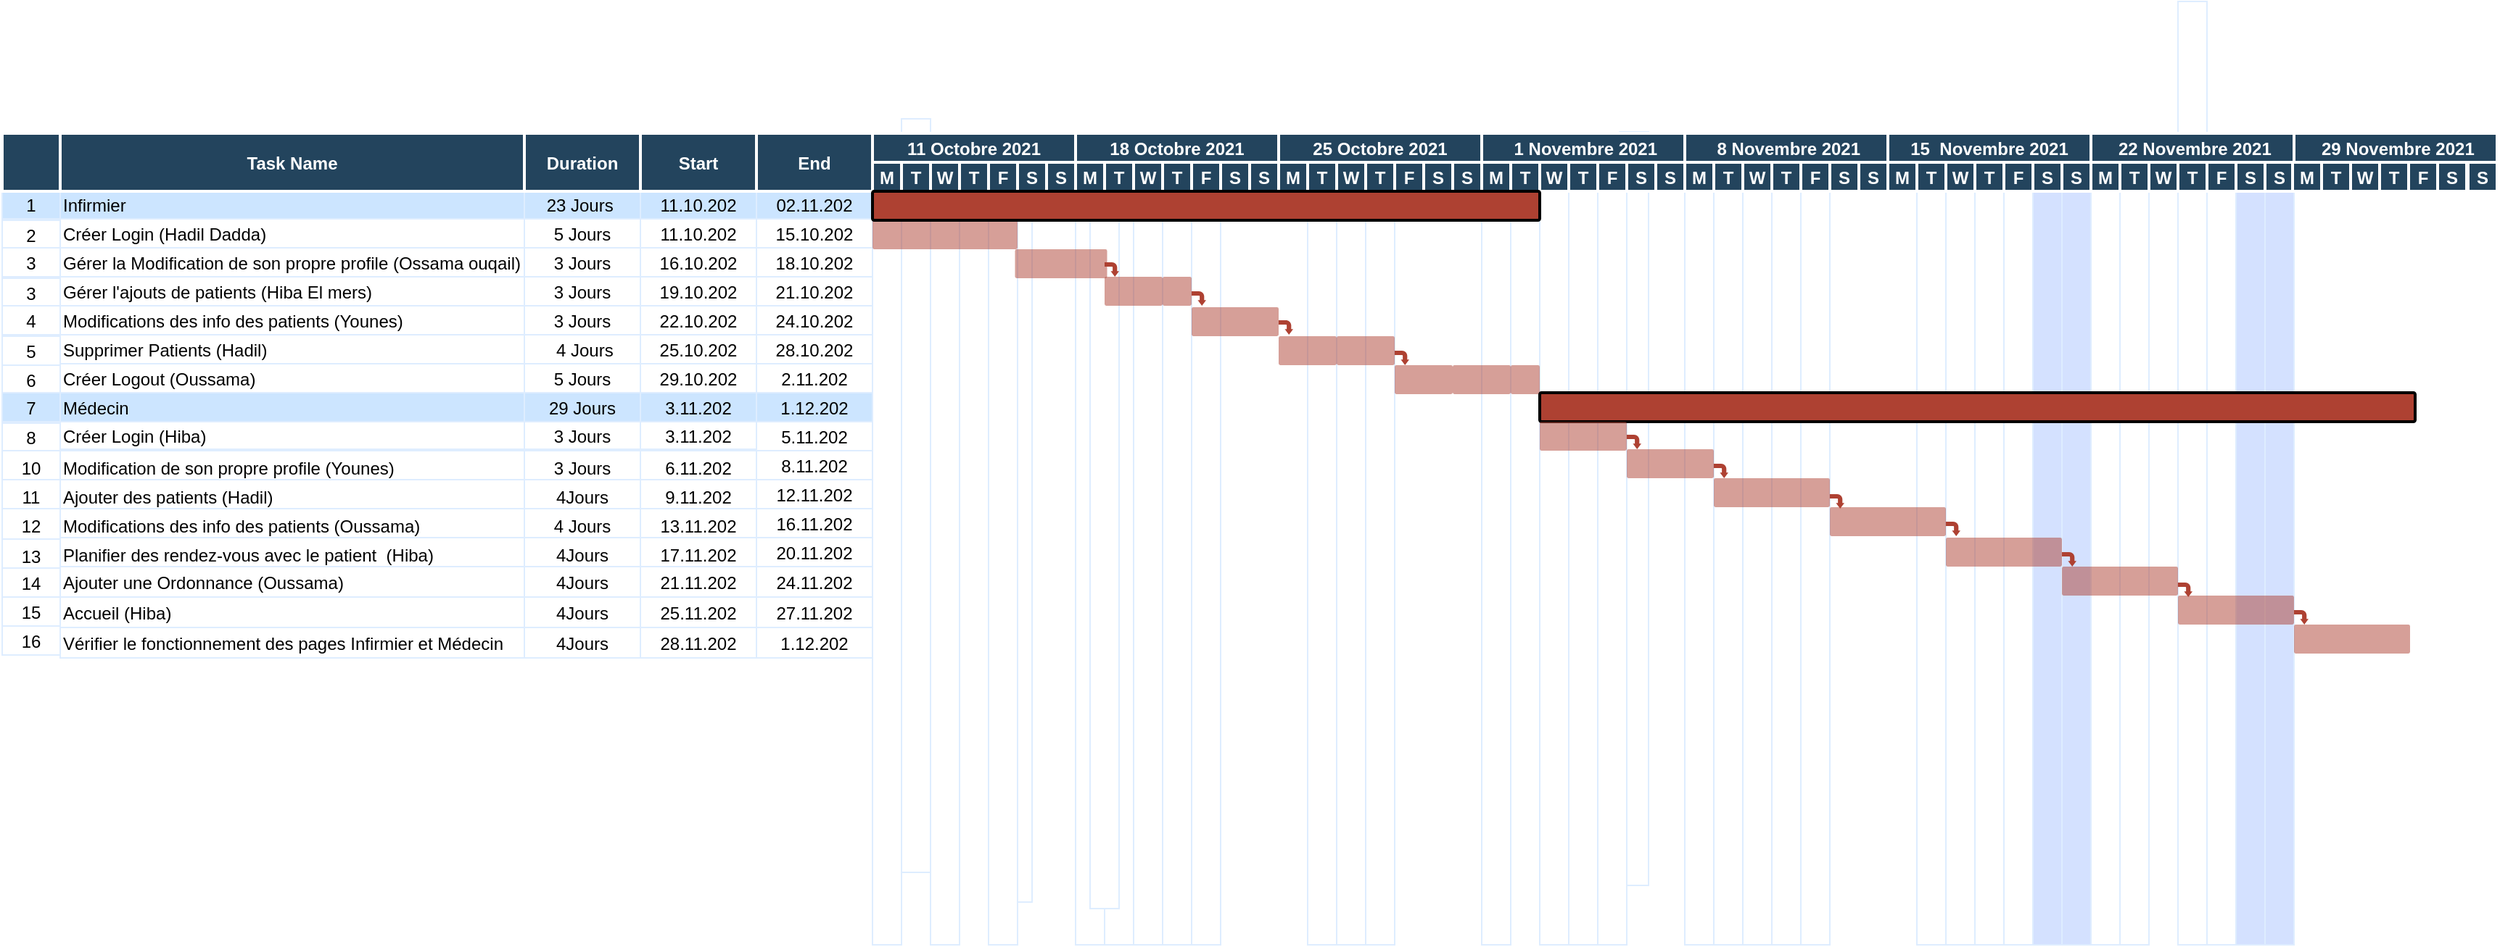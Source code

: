 <mxfile version="15.4.2" type="github">
  <diagram name="Page-1" id="8378b5f6-a2b2-b727-a746-972ab9d02e00">
    <mxGraphModel dx="716" dy="399" grid="1" gridSize="10" guides="1" tooltips="1" connect="0" arrows="1" fold="1" page="1" pageScale="1.5" pageWidth="1169" pageHeight="827" background="none" math="0" shadow="0">
      <root>
        <mxCell id="0" />
        <mxCell id="1" parent="0" />
        <mxCell id="68" value="" style="strokeColor=#DEEDFF" parent="1" vertex="1">
          <mxGeometry x="686.5" y="380.0" width="20" height="520" as="geometry" />
        </mxCell>
        <mxCell id="104" value="1" style="strokeColor=#DEEDFF;fillColor=#CCE5FF" parent="1" vertex="1">
          <mxGeometry x="86.5" y="379.0" width="40" height="20" as="geometry" />
        </mxCell>
        <mxCell id="105" value="Infirmier" style="align=left;strokeColor=#DEEDFF;fillColor=#CCE5FF" parent="1" vertex="1">
          <mxGeometry x="126.5" y="379.0" width="320.0" height="20.0" as="geometry" />
        </mxCell>
        <mxCell id="106" value="23 Jours " style="strokeColor=#DEEDFF;fillColor=#CCE5FF" parent="1" vertex="1">
          <mxGeometry x="446.5" y="379.0" width="80.0" height="20" as="geometry" />
        </mxCell>
        <mxCell id="107" value="11.10.202" style="strokeColor=#DEEDFF;fillColor=#CCE5FF" parent="1" vertex="1">
          <mxGeometry x="526.5" y="379.0" width="80.0" height="20" as="geometry" />
        </mxCell>
        <mxCell id="108" value="02.11.202" style="strokeColor=#DEEDFF;fillColor=#CCE5FF" parent="1" vertex="1">
          <mxGeometry x="606.5" y="379.0" width="80.0" height="20" as="geometry" />
        </mxCell>
        <mxCell id="109" value="2" style="strokeColor=#DEEDFF" parent="1" vertex="1">
          <mxGeometry x="86.5" y="400.0" width="40" height="20" as="geometry" />
        </mxCell>
        <mxCell id="110" value="Créer Login (Hadil Dadda)" style="align=left;strokeColor=#DEEDFF" parent="1" vertex="1">
          <mxGeometry x="126.5" y="399.0" width="320.0" height="20" as="geometry" />
        </mxCell>
        <mxCell id="111" value="5 Jours" style="strokeColor=#DEEDFF" parent="1" vertex="1">
          <mxGeometry x="446.5" y="399.0" width="80.0" height="20" as="geometry" />
        </mxCell>
        <mxCell id="112" value="11.10.202" style="strokeColor=#DEEDFF" parent="1" vertex="1">
          <mxGeometry x="526.5" y="399.0" width="80.0" height="20" as="geometry" />
        </mxCell>
        <mxCell id="113" value="15.10.202" style="strokeColor=#DEEDFF" parent="1" vertex="1">
          <mxGeometry x="606.5" y="399.0" width="80.0" height="20" as="geometry" />
        </mxCell>
        <mxCell id="114" value="3" style="strokeColor=#DEEDFF" parent="1" vertex="1">
          <mxGeometry x="86.5" y="419.0" width="40" height="20" as="geometry" />
        </mxCell>
        <mxCell id="115" value="Gérer la Modification de son propre profile (Ossama ouqail)" style="align=left;strokeColor=#DEEDFF" parent="1" vertex="1">
          <mxGeometry x="126.5" y="419.0" width="320.0" height="20" as="geometry" />
        </mxCell>
        <mxCell id="116" value="3 Jours" style="strokeColor=#DEEDFF" parent="1" vertex="1">
          <mxGeometry x="446.5" y="419.0" width="80.0" height="20" as="geometry" />
        </mxCell>
        <mxCell id="117" value="16.10.202" style="strokeColor=#DEEDFF" parent="1" vertex="1">
          <mxGeometry x="526.5" y="419.0" width="80.0" height="20" as="geometry" />
        </mxCell>
        <mxCell id="118" value="18.10.202" style="strokeColor=#DEEDFF" parent="1" vertex="1">
          <mxGeometry x="606.5" y="419.0" width="80.0" height="20" as="geometry" />
        </mxCell>
        <mxCell id="119" value="3" style="strokeColor=#DEEDFF" parent="1" vertex="1">
          <mxGeometry x="86.5" y="440.0" width="40" height="20" as="geometry" />
        </mxCell>
        <mxCell id="120" value="Gérer l&#39;ajouts de patients (Hiba El mers)" style="align=left;strokeColor=#DEEDFF" parent="1" vertex="1">
          <mxGeometry x="126.5" y="439.0" width="320" height="20" as="geometry" />
        </mxCell>
        <mxCell id="121" value="3 Jours" style="strokeColor=#DEEDFF" parent="1" vertex="1">
          <mxGeometry x="446.5" y="439.0" width="80.0" height="20" as="geometry" />
        </mxCell>
        <mxCell id="122" value="19.10.202" style="strokeColor=#DEEDFF" parent="1" vertex="1">
          <mxGeometry x="526.5" y="439.0" width="80.0" height="20" as="geometry" />
        </mxCell>
        <mxCell id="123" value="21.10.202" style="strokeColor=#DEEDFF" parent="1" vertex="1">
          <mxGeometry x="606.5" y="439.0" width="80.0" height="20" as="geometry" />
        </mxCell>
        <mxCell id="124" value="4" style="strokeColor=#DEEDFF" parent="1" vertex="1">
          <mxGeometry x="86.5" y="459.0" width="40" height="20" as="geometry" />
        </mxCell>
        <mxCell id="125" value="Modifications des info des patients (Younes)" style="align=left;strokeColor=#DEEDFF" parent="1" vertex="1">
          <mxGeometry x="126.5" y="459.0" width="320" height="20" as="geometry" />
        </mxCell>
        <mxCell id="126" value="3 Jours" style="strokeColor=#DEEDFF" parent="1" vertex="1">
          <mxGeometry x="446.5" y="459.0" width="80.0" height="20" as="geometry" />
        </mxCell>
        <mxCell id="127" value="22.10.202" style="strokeColor=#DEEDFF" parent="1" vertex="1">
          <mxGeometry x="526.5" y="459.0" width="80.0" height="20" as="geometry" />
        </mxCell>
        <mxCell id="128" value="24.10.202" style="strokeColor=#DEEDFF" parent="1" vertex="1">
          <mxGeometry x="606.5" y="459.0" width="80.0" height="20" as="geometry" />
        </mxCell>
        <mxCell id="129" value="5" style="strokeColor=#DEEDFF" parent="1" vertex="1">
          <mxGeometry x="86.5" y="480.0" width="40" height="20" as="geometry" />
        </mxCell>
        <mxCell id="130" value="Supprimer Patients (Hadil)" style="align=left;strokeColor=#DEEDFF" parent="1" vertex="1">
          <mxGeometry x="126.5" y="479.0" width="320.0" height="20" as="geometry" />
        </mxCell>
        <mxCell id="131" value=" 4 Jours" style="strokeColor=#DEEDFF" parent="1" vertex="1">
          <mxGeometry x="446.5" y="479.0" width="80.0" height="20" as="geometry" />
        </mxCell>
        <mxCell id="132" value="25.10.202" style="strokeColor=#DEEDFF" parent="1" vertex="1">
          <mxGeometry x="526.5" y="479.0" width="80.0" height="20" as="geometry" />
        </mxCell>
        <mxCell id="133" value="28.10.202" style="strokeColor=#DEEDFF" parent="1" vertex="1">
          <mxGeometry x="606.5" y="479.0" width="80.0" height="20" as="geometry" />
        </mxCell>
        <mxCell id="134" value="6" style="strokeColor=#DEEDFF;fillColor=#FFFFFF" parent="1" vertex="1">
          <mxGeometry x="86.5" y="500.0" width="40" height="20" as="geometry" />
        </mxCell>
        <mxCell id="135" value="Créer Logout (Oussama)" style="align=left;strokeColor=#DEEDFF;fillColor=#FFFFFF" parent="1" vertex="1">
          <mxGeometry x="126.5" y="499.0" width="320.0" height="20" as="geometry" />
        </mxCell>
        <mxCell id="136" value="5 Jours" style="strokeColor=#DEEDFF;fillColor=#FFFFFF" parent="1" vertex="1">
          <mxGeometry x="446.5" y="499.0" width="80.0" height="20" as="geometry" />
        </mxCell>
        <mxCell id="137" value="29.10.202" style="strokeColor=#DEEDFF;fillColor=#FFFFFF" parent="1" vertex="1">
          <mxGeometry x="526.5" y="499.0" width="80.0" height="20" as="geometry" />
        </mxCell>
        <mxCell id="138" value="2.11.202" style="strokeColor=#DEEDFF;fillColor=#FFFFFF" parent="1" vertex="1">
          <mxGeometry x="606.5" y="499.0" width="80.0" height="20" as="geometry" />
        </mxCell>
        <mxCell id="139" value="7" style="strokeColor=#DEEDFF;fillColor=#CCE5FF" parent="1" vertex="1">
          <mxGeometry x="86.5" y="519.0" width="40" height="20" as="geometry" />
        </mxCell>
        <mxCell id="140" value="Médecin" style="align=left;strokeColor=#DEEDFF;fillColor=#CCE5FF" parent="1" vertex="1">
          <mxGeometry x="126.5" y="519.0" width="320.0" height="20" as="geometry" />
        </mxCell>
        <mxCell id="141" value="29 Jours" style="strokeColor=#DEEDFF;fillColor=#CCE5FF" parent="1" vertex="1">
          <mxGeometry x="446.5" y="519.0" width="80.0" height="20" as="geometry" />
        </mxCell>
        <mxCell id="142" value="3.11.202" style="strokeColor=#DEEDFF;fillColor=#CCE5FF" parent="1" vertex="1">
          <mxGeometry x="526.5" y="519.0" width="80.0" height="20" as="geometry" />
        </mxCell>
        <mxCell id="143" value="1.12.202" style="strokeColor=#DEEDFF;fillColor=#CCE5FF" parent="1" vertex="1">
          <mxGeometry x="606.5" y="519.0" width="80.0" height="20" as="geometry" />
        </mxCell>
        <mxCell id="144" value="8" style="strokeColor=#DEEDFF" parent="1" vertex="1">
          <mxGeometry x="86.5" y="540.0" width="40" height="19" as="geometry" />
        </mxCell>
        <mxCell id="145" value="Créer Login (Hiba)" style="align=left;strokeColor=#DEEDFF" parent="1" vertex="1">
          <mxGeometry x="126.5" y="539.0" width="320.0" height="19" as="geometry" />
        </mxCell>
        <mxCell id="146" value="3 Jours" style="strokeColor=#DEEDFF" parent="1" vertex="1">
          <mxGeometry x="446.5" y="539.0" width="80.0" height="19" as="geometry" />
        </mxCell>
        <mxCell id="147" value="3.11.202" style="strokeColor=#DEEDFF" parent="1" vertex="1">
          <mxGeometry x="526.5" y="539.0" width="80.0" height="19" as="geometry" />
        </mxCell>
        <mxCell id="148" value="5.11.202" style="strokeColor=#DEEDFF" parent="1" vertex="1">
          <mxGeometry x="606.5" y="539.0" width="80.0" height="20" as="geometry" />
        </mxCell>
        <mxCell id="149" value="10" style="strokeColor=#DEEDFF" parent="1" vertex="1">
          <mxGeometry x="86.5" y="559.0" width="40" height="23" as="geometry" />
        </mxCell>
        <mxCell id="AkE1Vkg9ae5tr5apMV0c-279" value="" style="edgeStyle=orthogonalEdgeStyle;rounded=0;orthogonalLoop=1;jettySize=auto;html=1;" parent="1" source="150" target="159" edge="1">
          <mxGeometry relative="1" as="geometry" />
        </mxCell>
        <mxCell id="150" value="Modification de son propre profile (Younes)" style="align=left;strokeColor=#DEEDFF" parent="1" vertex="1">
          <mxGeometry x="126.5" y="559.0" width="320.0" height="23" as="geometry" />
        </mxCell>
        <mxCell id="151" value="3 Jours" style="strokeColor=#DEEDFF" parent="1" vertex="1">
          <mxGeometry x="446.5" y="559.0" width="80.0" height="23" as="geometry" />
        </mxCell>
        <mxCell id="152" value="6.11.202" style="strokeColor=#DEEDFF" parent="1" vertex="1">
          <mxGeometry x="526.5" y="559.0" width="80.0" height="23" as="geometry" />
        </mxCell>
        <mxCell id="153" value="8.11.202" style="strokeColor=#DEEDFF" parent="1" vertex="1">
          <mxGeometry x="606.5" y="559.0" width="80.0" height="20" as="geometry" />
        </mxCell>
        <mxCell id="154" value="11" style="strokeColor=#DEEDFF" parent="1" vertex="1">
          <mxGeometry x="86.5" y="579.0" width="40" height="23" as="geometry" />
        </mxCell>
        <mxCell id="155" value="Ajouter des patients (Hadil)" style="align=left;strokeColor=#DEEDFF" parent="1" vertex="1">
          <mxGeometry x="126.5" y="579.0" width="320.0" height="23" as="geometry" />
        </mxCell>
        <mxCell id="156" value="4Jours" style="strokeColor=#DEEDFF" parent="1" vertex="1">
          <mxGeometry x="446.5" y="579.0" width="80.0" height="23" as="geometry" />
        </mxCell>
        <mxCell id="157" value="9.11.202" style="strokeColor=#DEEDFF" parent="1" vertex="1">
          <mxGeometry x="526.5" y="579.0" width="80.0" height="23" as="geometry" />
        </mxCell>
        <mxCell id="158" value="12.11.202" style="strokeColor=#DEEDFF" parent="1" vertex="1">
          <mxGeometry x="606.5" y="579.0" width="80.0" height="20" as="geometry" />
        </mxCell>
        <mxCell id="159" value="12" style="strokeColor=#DEEDFF" parent="1" vertex="1">
          <mxGeometry x="86.5" y="599.0" width="40" height="23" as="geometry" />
        </mxCell>
        <mxCell id="160" value="Modifications des info des patients (Oussama)" style="align=left;strokeColor=#DEEDFF" parent="1" vertex="1">
          <mxGeometry x="126.5" y="599.0" width="320.0" height="23" as="geometry" />
        </mxCell>
        <mxCell id="161" value="4 Jours" style="strokeColor=#DEEDFF" parent="1" vertex="1">
          <mxGeometry x="446.5" y="599.0" width="80.0" height="23" as="geometry" />
        </mxCell>
        <mxCell id="162" value="13.11.202" style="strokeColor=#DEEDFF" parent="1" vertex="1">
          <mxGeometry x="526.5" y="599.0" width="80.0" height="23" as="geometry" />
        </mxCell>
        <mxCell id="163" value="16.11.202" style="strokeColor=#DEEDFF" parent="1" vertex="1">
          <mxGeometry x="606.5" y="599.0" width="80.0" height="20" as="geometry" />
        </mxCell>
        <mxCell id="164" value="13" style="strokeColor=#DEEDFF" parent="1" vertex="1">
          <mxGeometry x="86.5" y="620.0" width="40" height="23" as="geometry" />
        </mxCell>
        <mxCell id="165" value="Planifier des rendez-vous avec le patient  (Hiba)" style="align=left;strokeColor=#DEEDFF" parent="1" vertex="1">
          <mxGeometry x="126.5" y="619.0" width="320.0" height="23" as="geometry" />
        </mxCell>
        <mxCell id="166" value="4Jours" style="strokeColor=#DEEDFF" parent="1" vertex="1">
          <mxGeometry x="446.5" y="619.0" width="80.0" height="23" as="geometry" />
        </mxCell>
        <mxCell id="167" value="17.11.202" style="strokeColor=#DEEDFF" parent="1" vertex="1">
          <mxGeometry x="526.5" y="619.0" width="80.0" height="23" as="geometry" />
        </mxCell>
        <mxCell id="168" value="20.11.202" style="strokeColor=#DEEDFF" parent="1" vertex="1">
          <mxGeometry x="606.5" y="619.0" width="80.0" height="20" as="geometry" />
        </mxCell>
        <mxCell id="169" value="14" style="strokeColor=#DEEDFF" parent="1" vertex="1">
          <mxGeometry x="86.5" y="640" width="40" height="20" as="geometry" />
        </mxCell>
        <mxCell id="170" value="Ajouter une Ordonnance (Oussama)" style="align=left;strokeColor=#DEEDFF" parent="1" vertex="1">
          <mxGeometry x="126.5" y="639" width="320" height="21" as="geometry" />
        </mxCell>
        <mxCell id="171" value="4Jours" style="strokeColor=#DEEDFF" parent="1" vertex="1">
          <mxGeometry x="446.5" y="639" width="80" height="21" as="geometry" />
        </mxCell>
        <mxCell id="172" value="21.11.202" style="strokeColor=#DEEDFF" parent="1" vertex="1">
          <mxGeometry x="526.5" y="639" width="80" height="21" as="geometry" />
        </mxCell>
        <mxCell id="173" value="24.11.202" style="strokeColor=#DEEDFF" parent="1" vertex="1">
          <mxGeometry x="606.5" y="639" width="80" height="21" as="geometry" />
        </mxCell>
        <mxCell id="194" value="" style="strokeColor=#DEEDFF" parent="1" vertex="1">
          <mxGeometry x="706.5" y="330.0" width="20" height="520" as="geometry" />
        </mxCell>
        <mxCell id="195" value="" style="strokeColor=#DEEDFF" parent="1" vertex="1">
          <mxGeometry x="726.5" y="380.0" width="20" height="520" as="geometry" />
        </mxCell>
        <mxCell id="196" value="" style="strokeColor=#DEEDFF" parent="1" vertex="1">
          <mxGeometry x="776.5" y="350.5" width="20" height="520" as="geometry" />
        </mxCell>
        <mxCell id="197" value="" style="strokeColor=#DEEDFF" parent="1" vertex="1">
          <mxGeometry x="766.5" y="380.0" width="20" height="520" as="geometry" />
        </mxCell>
        <mxCell id="199" value="" style="strokeColor=#DEEDFF;fillColor=#D4E1FF" parent="1" vertex="1">
          <mxGeometry x="826.5" y="375.0" width="20" height="520" as="geometry" />
        </mxCell>
        <mxCell id="200" value="" style="strokeColor=#DEEDFF" parent="1" vertex="1">
          <mxGeometry x="826.5" y="380.0" width="20" height="520" as="geometry" />
        </mxCell>
        <mxCell id="201" value="" style="strokeColor=#DEEDFF" parent="1" vertex="1">
          <mxGeometry x="846.5" y="380.0" width="20" height="520" as="geometry" />
        </mxCell>
        <mxCell id="202" value="" style="strokeColor=#DEEDFF" parent="1" vertex="1">
          <mxGeometry x="866.5" y="380.0" width="20" height="520" as="geometry" />
        </mxCell>
        <mxCell id="203" value="" style="strokeColor=#DEEDFF" parent="1" vertex="1">
          <mxGeometry x="886.5" y="380.0" width="20" height="520" as="geometry" />
        </mxCell>
        <mxCell id="204" value="" style="strokeColor=#DEEDFF" parent="1" vertex="1">
          <mxGeometry x="906.5" y="380.0" width="20" height="520" as="geometry" />
        </mxCell>
        <mxCell id="207" value="" style="strokeColor=#DEEDFF" parent="1" vertex="1">
          <mxGeometry x="836.5" y="355.0" width="20" height="520" as="geometry" />
        </mxCell>
        <mxCell id="208" value="" style="strokeColor=#DEEDFF" parent="1" vertex="1">
          <mxGeometry x="986.5" y="380.0" width="20" height="520" as="geometry" />
        </mxCell>
        <mxCell id="209" value="" style="strokeColor=#DEEDFF" parent="1" vertex="1">
          <mxGeometry x="1006.5" y="380.0" width="20" height="520" as="geometry" />
        </mxCell>
        <mxCell id="210" value="" style="strokeColor=#DEEDFF" parent="1" vertex="1">
          <mxGeometry x="1026.5" y="380.0" width="20" height="520" as="geometry" />
        </mxCell>
        <mxCell id="214" value="" style="strokeColor=#DEEDFF" parent="1" vertex="1">
          <mxGeometry x="1106.5" y="380.0" width="20" height="520" as="geometry" />
        </mxCell>
        <mxCell id="215" value="" style="strokeColor=#DEEDFF" parent="1" vertex="1">
          <mxGeometry x="1201.5" y="339.0" width="20" height="520" as="geometry" />
        </mxCell>
        <mxCell id="216" value="" style="strokeColor=#DEEDFF" parent="1" vertex="1">
          <mxGeometry x="1146.5" y="380.0" width="20" height="520" as="geometry" />
        </mxCell>
        <mxCell id="217" value="" style="strokeColor=#DEEDFF" parent="1" vertex="1">
          <mxGeometry x="1166.5" y="380.0" width="20" height="520" as="geometry" />
        </mxCell>
        <mxCell id="218" value="" style="strokeColor=#DEEDFF" parent="1" vertex="1">
          <mxGeometry x="1186.5" y="380.0" width="20" height="520" as="geometry" />
        </mxCell>
        <mxCell id="221" value="" style="strokeColor=#DEEDFF" parent="1" vertex="1">
          <mxGeometry x="1246.5" y="380.0" width="20" height="520" as="geometry" />
        </mxCell>
        <mxCell id="222" value="" style="strokeColor=#DEEDFF" parent="1" vertex="1">
          <mxGeometry x="1266.5" y="380.0" width="20" height="520" as="geometry" />
        </mxCell>
        <mxCell id="223" value="" style="strokeColor=#DEEDFF" parent="1" vertex="1">
          <mxGeometry x="1286.5" y="380.0" width="20" height="520" as="geometry" />
        </mxCell>
        <mxCell id="224" value="" style="strokeColor=#DEEDFF" parent="1" vertex="1">
          <mxGeometry x="1306.5" y="380.0" width="20" height="520" as="geometry" />
        </mxCell>
        <mxCell id="225" value="" style="strokeColor=#DEEDFF" parent="1" vertex="1">
          <mxGeometry x="1326.5" y="380.0" width="20" height="520" as="geometry" />
        </mxCell>
        <mxCell id="229" value="" style="strokeColor=#DEEDFF" parent="1" vertex="1">
          <mxGeometry x="1406.5" y="380.0" width="20" height="520" as="geometry" />
        </mxCell>
        <mxCell id="230" value="" style="strokeColor=#DEEDFF" parent="1" vertex="1">
          <mxGeometry x="1426.5" y="380.0" width="20" height="520" as="geometry" />
        </mxCell>
        <mxCell id="231" value="" style="strokeColor=#DEEDFF" parent="1" vertex="1">
          <mxGeometry x="1446.5" y="380.0" width="20" height="520" as="geometry" />
        </mxCell>
        <mxCell id="232" value="" style="strokeColor=#DEEDFF" parent="1" vertex="1">
          <mxGeometry x="1466.5" y="380.0" width="20" height="520" as="geometry" />
        </mxCell>
        <mxCell id="233" value="" style="strokeColor=#DEEDFF;fillColor=#D4E1FF" parent="1" vertex="1">
          <mxGeometry x="1486.5" y="380.0" width="20" height="520" as="geometry" />
        </mxCell>
        <mxCell id="234" value="" style="strokeColor=#DEEDFF;fillColor=#D4E1FF" parent="1" vertex="1">
          <mxGeometry x="1506.5" y="380.0" width="20" height="520" as="geometry" />
        </mxCell>
        <mxCell id="235" value="" style="strokeColor=#DEEDFF" parent="1" vertex="1">
          <mxGeometry x="1526.5" y="380.0" width="20" height="520" as="geometry" />
        </mxCell>
        <mxCell id="236" value="" style="strokeColor=#DEEDFF" parent="1" vertex="1">
          <mxGeometry x="1546.5" y="380.0" width="20" height="520" as="geometry" />
        </mxCell>
        <mxCell id="237" value="" style="strokeColor=#DEEDFF" parent="1" vertex="1">
          <mxGeometry x="1586.5" y="249.0" width="20" height="520" as="geometry" />
        </mxCell>
        <mxCell id="238" value="" style="strokeColor=#DEEDFF" parent="1" vertex="1">
          <mxGeometry x="1586.5" y="380.0" width="20" height="520" as="geometry" />
        </mxCell>
        <mxCell id="239" value="" style="strokeColor=#DEEDFF" parent="1" vertex="1">
          <mxGeometry x="1606.5" y="380.0" width="20" height="520" as="geometry" />
        </mxCell>
        <mxCell id="240" value="" style="strokeColor=#DEEDFF;fillColor=#D4E1FF" parent="1" vertex="1">
          <mxGeometry x="1626.5" y="380.0" width="20" height="520" as="geometry" />
        </mxCell>
        <mxCell id="241" value="" style="strokeColor=#DEEDFF;fillColor=#D4E1FF" parent="1" vertex="1">
          <mxGeometry x="1646.5" y="380.0" width="20" height="520" as="geometry" />
        </mxCell>
        <mxCell id="2" value="Task Name" style="fillColor=#23445D;strokeColor=#FFFFFF;strokeWidth=2;fontColor=#FFFFFF;fontStyle=1" parent="1" vertex="1">
          <mxGeometry x="126.5" y="340" width="320" height="40" as="geometry" />
        </mxCell>
        <mxCell id="3" value="" style="fillColor=#23445D;strokeColor=#FFFFFF;strokeWidth=2;fontColor=#FFFFFF;fontStyle=1" parent="1" vertex="1">
          <mxGeometry x="86.5" y="340" width="40" height="40" as="geometry" />
        </mxCell>
        <mxCell id="5" value="M" style="fillColor=#23445D;strokeColor=#FFFFFF;strokeWidth=2;fontColor=#FFFFFF;fontStyle=1" parent="1" vertex="1">
          <mxGeometry x="686.5" y="360.0" width="20" height="20" as="geometry" />
        </mxCell>
        <mxCell id="6" value="T" style="fillColor=#23445D;strokeColor=#FFFFFF;strokeWidth=2;fontColor=#FFFFFF;fontStyle=1" parent="1" vertex="1">
          <mxGeometry x="706.5" y="360.0" width="20" height="20" as="geometry" />
        </mxCell>
        <mxCell id="7" value="W" style="fillColor=#23445D;strokeColor=#FFFFFF;strokeWidth=2;fontColor=#FFFFFF;fontStyle=1" parent="1" vertex="1">
          <mxGeometry x="726.5" y="360.0" width="20" height="20" as="geometry" />
        </mxCell>
        <mxCell id="8" value="T" style="fillColor=#23445D;strokeColor=#FFFFFF;strokeWidth=2;fontColor=#FFFFFF;fontStyle=1" parent="1" vertex="1">
          <mxGeometry x="746.5" y="360.0" width="20" height="20" as="geometry" />
        </mxCell>
        <mxCell id="9" value="F" style="fillColor=#23445D;strokeColor=#FFFFFF;strokeWidth=2;fontColor=#FFFFFF;fontStyle=1" parent="1" vertex="1">
          <mxGeometry x="766.5" y="360.0" width="20" height="20" as="geometry" />
        </mxCell>
        <mxCell id="10" value="S" style="fillColor=#23445D;strokeColor=#FFFFFF;strokeWidth=2;fontColor=#FFFFFF;fontStyle=1" parent="1" vertex="1">
          <mxGeometry x="786.5" y="360.0" width="20" height="20" as="geometry" />
        </mxCell>
        <mxCell id="11" value="S" style="fillColor=#23445D;strokeColor=#FFFFFF;strokeWidth=2;fontColor=#FFFFFF;fontStyle=1" parent="1" vertex="1">
          <mxGeometry x="806.5" y="360.0" width="20" height="20" as="geometry" />
        </mxCell>
        <mxCell id="12" value="Duration" style="fillColor=#23445D;strokeColor=#FFFFFF;strokeWidth=2;fontColor=#FFFFFF;fontStyle=1" parent="1" vertex="1">
          <mxGeometry x="446.5" y="340.0" width="80.0" height="40.0" as="geometry" />
        </mxCell>
        <mxCell id="13" value="Start" style="fillColor=#23445D;strokeColor=#FFFFFF;strokeWidth=2;fontColor=#FFFFFF;fontStyle=1" parent="1" vertex="1">
          <mxGeometry x="526.5" y="340.0" width="80.0" height="40.0" as="geometry" />
        </mxCell>
        <mxCell id="14" value="End" style="fillColor=#23445D;strokeColor=#FFFFFF;strokeWidth=2;fontColor=#FFFFFF;fontStyle=1" parent="1" vertex="1">
          <mxGeometry x="606.5" y="340.0" width="80.0" height="40.0" as="geometry" />
        </mxCell>
        <mxCell id="16" value="M" style="fillColor=#23445D;strokeColor=#FFFFFF;strokeWidth=2;fontColor=#FFFFFF;fontStyle=1" parent="1" vertex="1">
          <mxGeometry x="826.5" y="360.0" width="20" height="20" as="geometry" />
        </mxCell>
        <mxCell id="17" value="T" style="fillColor=#23445D;strokeColor=#FFFFFF;strokeWidth=2;fontColor=#FFFFFF;fontStyle=1" parent="1" vertex="1">
          <mxGeometry x="846.5" y="360.0" width="20" height="20" as="geometry" />
        </mxCell>
        <mxCell id="18" value="W" style="fillColor=#23445D;strokeColor=#FFFFFF;strokeWidth=2;fontColor=#FFFFFF;fontStyle=1" parent="1" vertex="1">
          <mxGeometry x="866.5" y="360.0" width="20" height="20" as="geometry" />
        </mxCell>
        <mxCell id="19" value="T" style="fillColor=#23445D;strokeColor=#FFFFFF;strokeWidth=2;fontColor=#FFFFFF;fontStyle=1" parent="1" vertex="1">
          <mxGeometry x="886.5" y="360.0" width="20" height="20" as="geometry" />
        </mxCell>
        <mxCell id="20" value="F" style="fillColor=#23445D;strokeColor=#FFFFFF;strokeWidth=2;fontColor=#FFFFFF;fontStyle=1" parent="1" vertex="1">
          <mxGeometry x="906.5" y="360.0" width="20" height="20" as="geometry" />
        </mxCell>
        <mxCell id="21" value="S" style="fillColor=#23445D;strokeColor=#FFFFFF;strokeWidth=2;fontColor=#FFFFFF;fontStyle=1" parent="1" vertex="1">
          <mxGeometry x="926.5" y="360.0" width="20" height="20" as="geometry" />
        </mxCell>
        <mxCell id="22" value="S" style="fillColor=#23445D;strokeColor=#FFFFFF;strokeWidth=2;fontColor=#FFFFFF;fontStyle=1" parent="1" vertex="1">
          <mxGeometry x="946.5" y="360.0" width="20" height="20" as="geometry" />
        </mxCell>
        <mxCell id="23" value="11 Octobre 2021" style="fillColor=#23445D;strokeColor=#FFFFFF;strokeWidth=2;fontColor=#FFFFFF;fontStyle=1" parent="1" vertex="1">
          <mxGeometry x="686.5" y="340.0" width="140" height="20" as="geometry" />
        </mxCell>
        <mxCell id="24" value="M" style="fillColor=#23445D;strokeColor=#FFFFFF;strokeWidth=2;fontColor=#FFFFFF;fontStyle=1" parent="1" vertex="1">
          <mxGeometry x="966.5" y="360.0" width="20" height="20" as="geometry" />
        </mxCell>
        <mxCell id="25" value="T" style="fillColor=#23445D;strokeColor=#FFFFFF;strokeWidth=2;fontColor=#FFFFFF;fontStyle=1" parent="1" vertex="1">
          <mxGeometry x="986.5" y="360.0" width="20" height="20" as="geometry" />
        </mxCell>
        <mxCell id="26" value="W" style="fillColor=#23445D;strokeColor=#FFFFFF;strokeWidth=2;fontColor=#FFFFFF;fontStyle=1" parent="1" vertex="1">
          <mxGeometry x="1006.5" y="360.0" width="20" height="20" as="geometry" />
        </mxCell>
        <mxCell id="27" value="T" style="fillColor=#23445D;strokeColor=#FFFFFF;strokeWidth=2;fontColor=#FFFFFF;fontStyle=1" parent="1" vertex="1">
          <mxGeometry x="1026.5" y="360.0" width="20" height="20" as="geometry" />
        </mxCell>
        <mxCell id="28" value="F" style="fillColor=#23445D;strokeColor=#FFFFFF;strokeWidth=2;fontColor=#FFFFFF;fontStyle=1" parent="1" vertex="1">
          <mxGeometry x="1046.5" y="360.0" width="20" height="20" as="geometry" />
        </mxCell>
        <mxCell id="29" value="S" style="fillColor=#23445D;strokeColor=#FFFFFF;strokeWidth=2;fontColor=#FFFFFF;fontStyle=1" parent="1" vertex="1">
          <mxGeometry x="1066.5" y="360.0" width="20" height="20" as="geometry" />
        </mxCell>
        <mxCell id="30" value="S" style="fillColor=#23445D;strokeColor=#FFFFFF;strokeWidth=2;fontColor=#FFFFFF;fontStyle=1" parent="1" vertex="1">
          <mxGeometry x="1086.5" y="360.0" width="20" height="20" as="geometry" />
        </mxCell>
        <mxCell id="31" value="18 Octobre 2021" style="fillColor=#23445D;strokeColor=#FFFFFF;strokeWidth=2;fontColor=#FFFFFF;fontStyle=1" parent="1" vertex="1">
          <mxGeometry x="826.5" y="340.0" width="140" height="20" as="geometry" />
        </mxCell>
        <mxCell id="32" value="M" style="fillColor=#23445D;strokeColor=#FFFFFF;strokeWidth=2;fontColor=#FFFFFF;fontStyle=1" parent="1" vertex="1">
          <mxGeometry x="1106.5" y="360.0" width="20" height="20" as="geometry" />
        </mxCell>
        <mxCell id="33" value="T" style="fillColor=#23445D;strokeColor=#FFFFFF;strokeWidth=2;fontColor=#FFFFFF;fontStyle=1" parent="1" vertex="1">
          <mxGeometry x="1126.5" y="360.0" width="20" height="20" as="geometry" />
        </mxCell>
        <mxCell id="34" value="W" style="fillColor=#23445D;strokeColor=#FFFFFF;strokeWidth=2;fontColor=#FFFFFF;fontStyle=1" parent="1" vertex="1">
          <mxGeometry x="1146.5" y="360.0" width="20" height="20" as="geometry" />
        </mxCell>
        <mxCell id="35" value="T" style="fillColor=#23445D;strokeColor=#FFFFFF;strokeWidth=2;fontColor=#FFFFFF;fontStyle=1" parent="1" vertex="1">
          <mxGeometry x="1166.5" y="360.0" width="20" height="20" as="geometry" />
        </mxCell>
        <mxCell id="36" value="F" style="fillColor=#23445D;strokeColor=#FFFFFF;strokeWidth=2;fontColor=#FFFFFF;fontStyle=1" parent="1" vertex="1">
          <mxGeometry x="1186.5" y="360" width="20" height="20" as="geometry" />
        </mxCell>
        <mxCell id="37" value="S" style="fillColor=#23445D;strokeColor=#FFFFFF;strokeWidth=2;fontColor=#FFFFFF;fontStyle=1" parent="1" vertex="1">
          <mxGeometry x="1206.5" y="360" width="20" height="20" as="geometry" />
        </mxCell>
        <mxCell id="38" value="S" style="fillColor=#23445D;strokeColor=#FFFFFF;strokeWidth=2;fontColor=#FFFFFF;fontStyle=1" parent="1" vertex="1">
          <mxGeometry x="1226.5" y="360" width="20" height="20" as="geometry" />
        </mxCell>
        <mxCell id="39" value="25 Octobre 2021" style="fillColor=#23445D;strokeColor=#FFFFFF;strokeWidth=2;fontColor=#FFFFFF;fontStyle=1" parent="1" vertex="1">
          <mxGeometry x="966.5" y="340.0" width="140" height="20" as="geometry" />
        </mxCell>
        <mxCell id="40" value="M" style="fillColor=#23445D;strokeColor=#FFFFFF;strokeWidth=2;fontColor=#FFFFFF;fontStyle=1" parent="1" vertex="1">
          <mxGeometry x="1246.5" y="360.0" width="20" height="20" as="geometry" />
        </mxCell>
        <mxCell id="41" value="T" style="fillColor=#23445D;strokeColor=#FFFFFF;strokeWidth=2;fontColor=#FFFFFF;fontStyle=1" parent="1" vertex="1">
          <mxGeometry x="1266.5" y="360.0" width="20" height="20" as="geometry" />
        </mxCell>
        <mxCell id="42" value="W" style="fillColor=#23445D;strokeColor=#FFFFFF;strokeWidth=2;fontColor=#FFFFFF;fontStyle=1" parent="1" vertex="1">
          <mxGeometry x="1286.5" y="360.0" width="20" height="20" as="geometry" />
        </mxCell>
        <mxCell id="43" value="T" style="fillColor=#23445D;strokeColor=#FFFFFF;strokeWidth=2;fontColor=#FFFFFF;fontStyle=1" parent="1" vertex="1">
          <mxGeometry x="1306.5" y="360.0" width="20" height="20" as="geometry" />
        </mxCell>
        <mxCell id="44" value="F" style="fillColor=#23445D;strokeColor=#FFFFFF;strokeWidth=2;fontColor=#FFFFFF;fontStyle=1" parent="1" vertex="1">
          <mxGeometry x="1326.5" y="360" width="20" height="20" as="geometry" />
        </mxCell>
        <mxCell id="45" value="S" style="fillColor=#23445D;strokeColor=#FFFFFF;strokeWidth=2;fontColor=#FFFFFF;fontStyle=1;movable=0;resizable=0;rotatable=0;deletable=0;editable=0;connectable=0;" parent="1" vertex="1">
          <mxGeometry x="1346.5" y="360" width="20" height="20" as="geometry" />
        </mxCell>
        <mxCell id="46" value="S" style="fillColor=#23445D;strokeColor=#FFFFFF;strokeWidth=2;fontColor=#FFFFFF;fontStyle=1" parent="1" vertex="1">
          <mxGeometry x="1366.5" y="360" width="20" height="20" as="geometry" />
        </mxCell>
        <mxCell id="47" value=" 1 Novembre 2021" style="fillColor=#23445D;strokeColor=#FFFFFF;strokeWidth=2;fontColor=#FFFFFF;fontStyle=1" parent="1" vertex="1">
          <mxGeometry x="1106.5" y="340" width="140" height="20" as="geometry" />
        </mxCell>
        <mxCell id="48" value="M" style="fillColor=#23445D;strokeColor=#FFFFFF;strokeWidth=2;fontColor=#FFFFFF;fontStyle=1" parent="1" vertex="1">
          <mxGeometry x="1386.5" y="360" width="20" height="20" as="geometry" />
        </mxCell>
        <mxCell id="49" value="T" style="fillColor=#23445D;strokeColor=#FFFFFF;strokeWidth=2;fontColor=#FFFFFF;fontStyle=1" parent="1" vertex="1">
          <mxGeometry x="1406.5" y="360" width="20" height="20" as="geometry" />
        </mxCell>
        <mxCell id="50" value="W" style="fillColor=#23445D;strokeColor=#FFFFFF;strokeWidth=2;fontColor=#FFFFFF;fontStyle=1" parent="1" vertex="1">
          <mxGeometry x="1426.5" y="360" width="20" height="20" as="geometry" />
        </mxCell>
        <mxCell id="51" value="T" style="fillColor=#23445D;strokeColor=#FFFFFF;strokeWidth=2;fontColor=#FFFFFF;fontStyle=1" parent="1" vertex="1">
          <mxGeometry x="1446.5" y="360" width="20" height="20" as="geometry" />
        </mxCell>
        <mxCell id="52" value="F" style="fillColor=#23445D;strokeColor=#FFFFFF;strokeWidth=2;fontColor=#FFFFFF;fontStyle=1" parent="1" vertex="1">
          <mxGeometry x="1466.5" y="360" width="20" height="20" as="geometry" />
        </mxCell>
        <mxCell id="53" value="S" style="fillColor=#23445D;strokeColor=#FFFFFF;strokeWidth=2;fontColor=#FFFFFF;fontStyle=1" parent="1" vertex="1">
          <mxGeometry x="1486.5" y="360" width="20" height="20" as="geometry" />
        </mxCell>
        <mxCell id="54" value="S" style="fillColor=#23445D;strokeColor=#FFFFFF;strokeWidth=2;fontColor=#FFFFFF;fontStyle=1" parent="1" vertex="1">
          <mxGeometry x="1506.5" y="360" width="20" height="20" as="geometry" />
        </mxCell>
        <mxCell id="55" value=" 8 Novembre 2021" style="fillColor=#23445D;strokeColor=#FFFFFF;strokeWidth=2;fontColor=#FFFFFF;fontStyle=1" parent="1" vertex="1">
          <mxGeometry x="1246.5" y="340.0" width="140" height="20" as="geometry" />
        </mxCell>
        <mxCell id="56" value="M" style="fillColor=#23445D;strokeColor=#FFFFFF;strokeWidth=2;fontColor=#FFFFFF;fontStyle=1" parent="1" vertex="1">
          <mxGeometry x="1526.5" y="360.0" width="20" height="20" as="geometry" />
        </mxCell>
        <mxCell id="57" value="T" style="fillColor=#23445D;strokeColor=#FFFFFF;strokeWidth=2;fontColor=#FFFFFF;fontStyle=1" parent="1" vertex="1">
          <mxGeometry x="1546.5" y="360.0" width="20" height="20" as="geometry" />
        </mxCell>
        <mxCell id="58" value="W" style="fillColor=#23445D;strokeColor=#FFFFFF;strokeWidth=2;fontColor=#FFFFFF;fontStyle=1" parent="1" vertex="1">
          <mxGeometry x="1566.5" y="360.0" width="20" height="20" as="geometry" />
        </mxCell>
        <mxCell id="59" value="T" style="fillColor=#23445D;strokeColor=#FFFFFF;strokeWidth=2;fontColor=#FFFFFF;fontStyle=1" parent="1" vertex="1">
          <mxGeometry x="1586.5" y="360.0" width="20" height="20" as="geometry" />
        </mxCell>
        <mxCell id="60" value="F" style="fillColor=#23445D;strokeColor=#FFFFFF;strokeWidth=2;fontColor=#FFFFFF;fontStyle=1" parent="1" vertex="1">
          <mxGeometry x="1606.5" y="360.0" width="20" height="20" as="geometry" />
        </mxCell>
        <mxCell id="61" value="S" style="fillColor=#23445D;strokeColor=#FFFFFF;strokeWidth=2;fontColor=#FFFFFF;fontStyle=1;movable=0;resizable=0;rotatable=0;deletable=0;editable=0;connectable=0;" parent="1" vertex="1">
          <mxGeometry x="1626.5" y="360.0" width="20" height="20" as="geometry" />
        </mxCell>
        <mxCell id="62" value="S" style="fillColor=#23445D;strokeColor=#FFFFFF;strokeWidth=2;fontColor=#FFFFFF;fontStyle=1;movable=0;resizable=0;rotatable=0;deletable=0;editable=0;connectable=0;" parent="1" vertex="1">
          <mxGeometry x="1646.5" y="360.0" width="20" height="20" as="geometry" />
        </mxCell>
        <mxCell id="243" value="" style="shape=mxgraph.arrows.bent_right_arrow;fillColor=#AE4132;strokeColor=none;strokeWidth=2;direction=south" parent="1" vertex="1">
          <mxGeometry x="846.5" y="429.0" width="10.0" height="10.0" as="geometry" />
        </mxCell>
        <mxCell id="244" value="" style="shape=mxgraph.flowchart.process;fillColor=#AE4132;strokeColor=none;strokeWidth=2;opacity=50" parent="1" vertex="1">
          <mxGeometry x="784.75" y="420" width="63.5" height="20" as="geometry" />
        </mxCell>
        <mxCell id="245" value="" style="shape=mxgraph.flowchart.process;fillColor=#AE4132;strokeColor=none;strokeWidth=2;opacity=50" parent="1" vertex="1">
          <mxGeometry x="846.5" y="439.0" width="40.0" height="20.0" as="geometry" />
        </mxCell>
        <mxCell id="246" value="" style="shape=mxgraph.flowchart.process;fillColor=#AE4132;strokeColor=none;strokeWidth=2;opacity=50" parent="1" vertex="1">
          <mxGeometry x="886.5" y="439.0" width="20.0" height="20.0" as="geometry" />
        </mxCell>
        <mxCell id="249" value="" style="shape=mxgraph.arrows.bent_right_arrow;fillColor=#AE4132;strokeColor=none;strokeWidth=2;direction=south" parent="1" vertex="1">
          <mxGeometry x="966.5" y="469.0" width="10.0" height="10.0" as="geometry" />
        </mxCell>
        <mxCell id="250" value="" style="shape=mxgraph.arrows.bent_right_arrow;fillColor=#AE4132;strokeColor=none;strokeWidth=2;direction=south" parent="1" vertex="1">
          <mxGeometry x="906.5" y="449.0" width="10.0" height="10.0" as="geometry" />
        </mxCell>
        <mxCell id="252" value="" style="shape=mxgraph.flowchart.process;fillColor=#AE4132;strokeColor=none;strokeWidth=2;opacity=50" parent="1" vertex="1">
          <mxGeometry x="686.5" y="400.0" width="100.0" height="20.0" as="geometry" />
        </mxCell>
        <mxCell id="253" value="" style="shape=mxgraph.arrows.bent_right_arrow;fillColor=#AE4132;strokeColor=none;strokeWidth=2;direction=south" parent="1" vertex="1">
          <mxGeometry x="1046.5" y="490.0" width="10.0" height="10.0" as="geometry" />
        </mxCell>
        <mxCell id="254" value="" style="shape=mxgraph.flowchart.process;fillColor=#AE4132;strokeColor=#000000;strokeWidth=2;opacity=100" parent="1" vertex="1">
          <mxGeometry x="686.5" y="380" width="460" height="20" as="geometry" />
        </mxCell>
        <mxCell id="257" value="" style="shape=mxgraph.flowchart.process;fillColor=#AE4132;strokeColor=none;strokeWidth=2;opacity=50" parent="1" vertex="1">
          <mxGeometry x="1266.5" y="578.0" width="80.0" height="20.0" as="geometry" />
        </mxCell>
        <mxCell id="258" value="" style="shape=mxgraph.flowchart.process;fillColor=#AE4132;strokeColor=none;strokeWidth=2;opacity=50" parent="1" vertex="1">
          <mxGeometry x="906.5" y="460.0" width="60.0" height="20.0" as="geometry" />
        </mxCell>
        <mxCell id="271" value="" style="shape=mxgraph.arrows.bent_right_arrow;fillColor=#AE4132;strokeColor=none;strokeWidth=2;direction=south" parent="1" vertex="1">
          <mxGeometry x="1506.5" y="629.0" width="10.0" height="10.0" as="geometry" />
        </mxCell>
        <mxCell id="272" value="" style="shape=mxgraph.arrows.bent_right_arrow;fillColor=#AE4132;strokeColor=none;strokeWidth=2;direction=south" parent="1" vertex="1">
          <mxGeometry x="1266.5" y="568.0" width="10.0" height="10.0" as="geometry" />
        </mxCell>
        <mxCell id="274" value="" style="shape=mxgraph.arrows.bent_right_arrow;fillColor=#AE4132;strokeColor=none;strokeWidth=2;direction=south" parent="1" vertex="1">
          <mxGeometry x="1206.5" y="548.0" width="10.0" height="10.0" as="geometry" />
        </mxCell>
        <mxCell id="278" value="" style="shape=mxgraph.arrows.bent_right_arrow;fillColor=#AE4132;strokeColor=none;strokeWidth=2;direction=south" parent="1" vertex="1">
          <mxGeometry x="1586.5" y="650.0" width="10.0" height="10.0" as="geometry" />
        </mxCell>
        <mxCell id="dd7Kj4cGsxUT_EIZILxp-278" value="15  Novembre 2021" style="fillColor=#23445D;strokeColor=#FFFFFF;strokeWidth=2;fontColor=#FFFFFF;fontStyle=1" parent="1" vertex="1">
          <mxGeometry x="1386.5" y="340.0" width="140" height="20" as="geometry" />
        </mxCell>
        <mxCell id="dd7Kj4cGsxUT_EIZILxp-282" value=" 29 Novembre 2021" style="fillColor=#23445D;strokeColor=#FFFFFF;strokeWidth=2;fontColor=#FFFFFF;fontStyle=1" parent="1" vertex="1">
          <mxGeometry x="1666.5" y="340.0" width="140" height="20" as="geometry" />
        </mxCell>
        <mxCell id="dd7Kj4cGsxUT_EIZILxp-283" value=" 22 Novembre 2021" style="fillColor=#23445D;strokeColor=#FFFFFF;strokeWidth=2;fontColor=#FFFFFF;fontStyle=1" parent="1" vertex="1">
          <mxGeometry x="1526.5" y="340.0" width="140" height="20" as="geometry" />
        </mxCell>
        <mxCell id="AkE1Vkg9ae5tr5apMV0c-285" value="M" style="fillColor=#23445D;strokeColor=#FFFFFF;strokeWidth=2;fontColor=#FFFFFF;fontStyle=1" parent="1" vertex="1">
          <mxGeometry x="1665.5" y="360.0" width="20" height="20" as="geometry" />
        </mxCell>
        <mxCell id="AkE1Vkg9ae5tr5apMV0c-288" value="T" style="fillColor=#23445D;strokeColor=#FFFFFF;strokeWidth=2;fontColor=#FFFFFF;fontStyle=1" parent="1" vertex="1">
          <mxGeometry x="1685.5" y="360.0" width="20" height="20" as="geometry" />
        </mxCell>
        <mxCell id="AkE1Vkg9ae5tr5apMV0c-293" value="W" style="fillColor=#23445D;strokeColor=#FFFFFF;strokeWidth=2;fontColor=#FFFFFF;fontStyle=1" parent="1" vertex="1">
          <mxGeometry x="1705.5" y="360.0" width="20" height="20" as="geometry" />
        </mxCell>
        <mxCell id="AkE1Vkg9ae5tr5apMV0c-296" value="T" style="fillColor=#23445D;strokeColor=#FFFFFF;strokeWidth=2;fontColor=#FFFFFF;fontStyle=1" parent="1" vertex="1">
          <mxGeometry x="1725.5" y="360.0" width="20" height="20" as="geometry" />
        </mxCell>
        <mxCell id="AkE1Vkg9ae5tr5apMV0c-299" value="F" style="fillColor=#23445D;strokeColor=#FFFFFF;strokeWidth=2;fontColor=#FFFFFF;fontStyle=1" parent="1" vertex="1">
          <mxGeometry x="1745.5" y="360.0" width="20" height="20" as="geometry" />
        </mxCell>
        <mxCell id="AkE1Vkg9ae5tr5apMV0c-315" value="S" style="fillColor=#23445D;strokeColor=#FFFFFF;strokeWidth=2;fontColor=#FFFFFF;fontStyle=1" parent="1" vertex="1">
          <mxGeometry x="1765.5" y="360" width="20" height="20" as="geometry" />
        </mxCell>
        <mxCell id="AkE1Vkg9ae5tr5apMV0c-320" value="S" style="fillColor=#23445D;strokeColor=#FFFFFF;strokeWidth=2;fontColor=#FFFFFF;fontStyle=1" parent="1" vertex="1">
          <mxGeometry x="1786.5" y="360" width="20" height="20" as="geometry" />
        </mxCell>
        <mxCell id="AkE1Vkg9ae5tr5apMV0c-323" value="15" style="strokeColor=#DEEDFF" parent="1" vertex="1">
          <mxGeometry x="86.5" y="660" width="40" height="20" as="geometry" />
        </mxCell>
        <mxCell id="AkE1Vkg9ae5tr5apMV0c-325" value="Accueil (Hiba)" style="align=left;strokeColor=#DEEDFF" parent="1" vertex="1">
          <mxGeometry x="126.5" y="660" width="320" height="21" as="geometry" />
        </mxCell>
        <mxCell id="AkE1Vkg9ae5tr5apMV0c-326" value="4Jours" style="strokeColor=#DEEDFF" parent="1" vertex="1">
          <mxGeometry x="446.5" y="660" width="80" height="21" as="geometry" />
        </mxCell>
        <mxCell id="AkE1Vkg9ae5tr5apMV0c-327" value="25.11.202" style="strokeColor=#DEEDFF" parent="1" vertex="1">
          <mxGeometry x="526.5" y="660" width="80" height="21" as="geometry" />
        </mxCell>
        <mxCell id="AkE1Vkg9ae5tr5apMV0c-328" value="27.11.202" style="strokeColor=#DEEDFF" parent="1" vertex="1">
          <mxGeometry x="606.5" y="660" width="80" height="21" as="geometry" />
        </mxCell>
        <mxCell id="AkE1Vkg9ae5tr5apMV0c-331" value="16" style="strokeColor=#DEEDFF" parent="1" vertex="1">
          <mxGeometry x="86.5" y="680" width="40" height="20" as="geometry" />
        </mxCell>
        <mxCell id="AkE1Vkg9ae5tr5apMV0c-332" value="Vérifier le fonctionnement des pages Infirmier et Médecin" style="align=left;strokeColor=#DEEDFF" parent="1" vertex="1">
          <mxGeometry x="126.5" y="681" width="320" height="21" as="geometry" />
        </mxCell>
        <mxCell id="AkE1Vkg9ae5tr5apMV0c-333" value="4Jours" style="strokeColor=#DEEDFF" parent="1" vertex="1">
          <mxGeometry x="446.5" y="681" width="80" height="21" as="geometry" />
        </mxCell>
        <mxCell id="AkE1Vkg9ae5tr5apMV0c-334" value="28.11.202" style="strokeColor=#DEEDFF" parent="1" vertex="1">
          <mxGeometry x="526.5" y="681" width="80" height="21" as="geometry" />
        </mxCell>
        <mxCell id="AkE1Vkg9ae5tr5apMV0c-335" value="1.12.202" style="strokeColor=#DEEDFF" parent="1" vertex="1">
          <mxGeometry x="606.5" y="681" width="80" height="21" as="geometry" />
        </mxCell>
        <mxCell id="LqE5zdX2TEOF28aGJ6Jp-290" value="" style="shape=mxgraph.flowchart.process;fillColor=#AE4132;strokeColor=none;strokeWidth=2;opacity=50" vertex="1" parent="1">
          <mxGeometry x="966.5" y="480.0" width="40.0" height="20.0" as="geometry" />
        </mxCell>
        <mxCell id="LqE5zdX2TEOF28aGJ6Jp-291" value="" style="shape=mxgraph.flowchart.process;fillColor=#AE4132;strokeColor=none;strokeWidth=2;opacity=50" vertex="1" parent="1">
          <mxGeometry x="1006.5" y="480.0" width="40.0" height="20.0" as="geometry" />
        </mxCell>
        <mxCell id="LqE5zdX2TEOF28aGJ6Jp-292" value="" style="shape=mxgraph.flowchart.process;fillColor=#AE4132;strokeColor=none;strokeWidth=2;opacity=50" vertex="1" parent="1">
          <mxGeometry x="1086.5" y="500.0" width="40.0" height="20.0" as="geometry" />
        </mxCell>
        <mxCell id="LqE5zdX2TEOF28aGJ6Jp-293" value="" style="shape=mxgraph.flowchart.process;fillColor=#AE4132;strokeColor=none;strokeWidth=2;opacity=50" vertex="1" parent="1">
          <mxGeometry x="1046.5" y="500.0" width="40.0" height="20.0" as="geometry" />
        </mxCell>
        <mxCell id="LqE5zdX2TEOF28aGJ6Jp-295" value="" style="shape=mxgraph.flowchart.process;fillColor=#AE4132;strokeColor=none;strokeWidth=2;opacity=50" vertex="1" parent="1">
          <mxGeometry x="1126.5" y="500.0" width="20.0" height="20.0" as="geometry" />
        </mxCell>
        <mxCell id="LqE5zdX2TEOF28aGJ6Jp-296" value="" style="shape=mxgraph.flowchart.process;fillColor=#AE4132;strokeColor=#000000;strokeWidth=2;opacity=100" vertex="1" parent="1">
          <mxGeometry x="1146.5" y="519" width="603.5" height="20" as="geometry" />
        </mxCell>
        <mxCell id="LqE5zdX2TEOF28aGJ6Jp-298" value="" style="shape=mxgraph.flowchart.process;fillColor=#AE4132;strokeColor=none;strokeWidth=2;opacity=50" vertex="1" parent="1">
          <mxGeometry x="1146.5" y="539" width="60" height="20" as="geometry" />
        </mxCell>
        <mxCell id="LqE5zdX2TEOF28aGJ6Jp-299" value="" style="shape=mxgraph.flowchart.process;fillColor=#AE4132;strokeColor=none;strokeWidth=2;opacity=50" vertex="1" parent="1">
          <mxGeometry x="1206.5" y="558" width="60" height="20" as="geometry" />
        </mxCell>
        <mxCell id="LqE5zdX2TEOF28aGJ6Jp-300" value="" style="shape=mxgraph.flowchart.process;fillColor=#AE4132;strokeColor=none;strokeWidth=2;opacity=50" vertex="1" parent="1">
          <mxGeometry x="1346.5" y="598" width="80" height="20" as="geometry" />
        </mxCell>
        <mxCell id="LqE5zdX2TEOF28aGJ6Jp-301" value="" style="shape=mxgraph.flowchart.process;fillColor=#AE4132;strokeColor=none;strokeWidth=2;opacity=50" vertex="1" parent="1">
          <mxGeometry x="1426.5" y="619" width="80" height="20" as="geometry" />
        </mxCell>
        <mxCell id="LqE5zdX2TEOF28aGJ6Jp-302" value="" style="shape=mxgraph.arrows.bent_right_arrow;fillColor=#AE4132;strokeColor=none;strokeWidth=2;direction=south" vertex="1" parent="1">
          <mxGeometry x="1426.5" y="608.0" width="10.0" height="10.0" as="geometry" />
        </mxCell>
        <mxCell id="LqE5zdX2TEOF28aGJ6Jp-303" value="" style="shape=mxgraph.arrows.bent_right_arrow;fillColor=#AE4132;strokeColor=none;strokeWidth=2;direction=south" vertex="1" parent="1">
          <mxGeometry x="1346.5" y="589.0" width="10.0" height="10.0" as="geometry" />
        </mxCell>
        <mxCell id="LqE5zdX2TEOF28aGJ6Jp-304" value="" style="shape=mxgraph.flowchart.process;fillColor=#AE4132;strokeColor=none;strokeWidth=2;opacity=50" vertex="1" parent="1">
          <mxGeometry x="1506.5" y="639" width="80" height="20" as="geometry" />
        </mxCell>
        <mxCell id="LqE5zdX2TEOF28aGJ6Jp-305" value="" style="shape=mxgraph.flowchart.process;fillColor=#AE4132;strokeColor=none;strokeWidth=2;opacity=50" vertex="1" parent="1">
          <mxGeometry x="1586.5" y="659" width="80" height="20" as="geometry" />
        </mxCell>
        <mxCell id="LqE5zdX2TEOF28aGJ6Jp-306" value="" style="shape=mxgraph.flowchart.process;fillColor=#AE4132;strokeColor=none;strokeWidth=2;opacity=50" vertex="1" parent="1">
          <mxGeometry x="1666.5" y="679" width="80" height="20" as="geometry" />
        </mxCell>
        <mxCell id="LqE5zdX2TEOF28aGJ6Jp-308" value="" style="shape=mxgraph.arrows.bent_right_arrow;fillColor=#AE4132;strokeColor=none;strokeWidth=2;direction=south" vertex="1" parent="1">
          <mxGeometry x="1666.5" y="669.0" width="10.0" height="10.0" as="geometry" />
        </mxCell>
      </root>
    </mxGraphModel>
  </diagram>
</mxfile>
